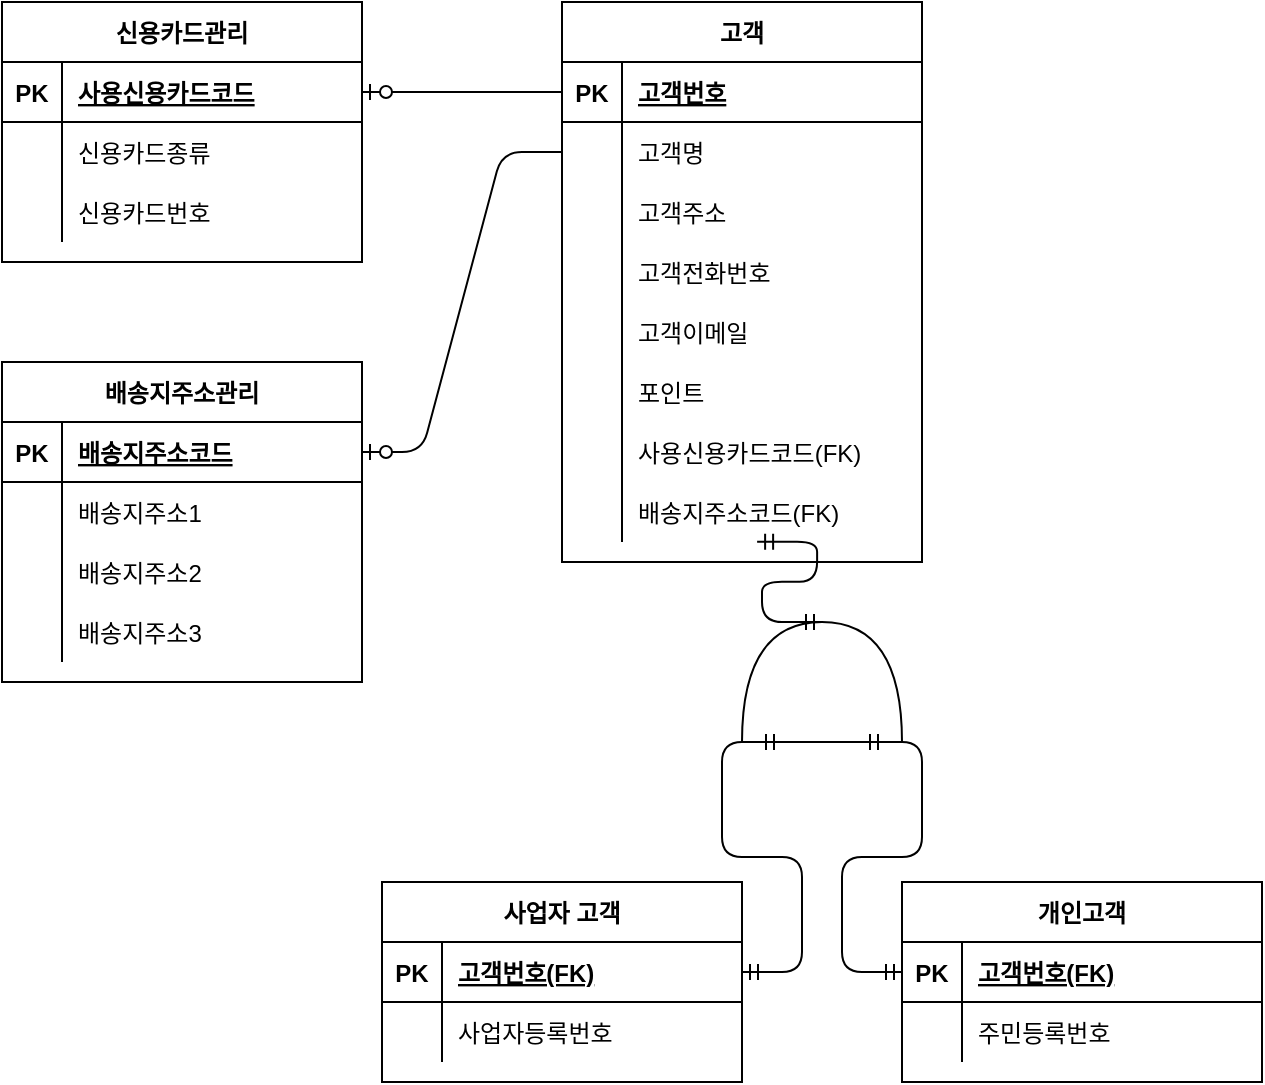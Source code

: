 <mxfile version="14.4.9" type="github">
  <diagram id="R2lEEEUBdFMjLlhIrx00" name="Page-1">
    <mxGraphModel dx="2031" dy="1183" grid="1" gridSize="10" guides="1" tooltips="1" connect="1" arrows="1" fold="1" page="1" pageScale="1" pageWidth="2000" pageHeight="2000" math="0" shadow="0" extFonts="Permanent Marker^https://fonts.googleapis.com/css?family=Permanent+Marker">
      <root>
        <mxCell id="0" />
        <mxCell id="1" parent="0" />
        <mxCell id="BWCBT2D36AkRkxdC_NX2-1" value="고객" style="shape=table;startSize=30;container=1;collapsible=1;childLayout=tableLayout;fixedRows=1;rowLines=0;fontStyle=1;align=center;resizeLast=1;" vertex="1" parent="1">
          <mxGeometry x="410" y="120" width="180" height="280" as="geometry" />
        </mxCell>
        <mxCell id="BWCBT2D36AkRkxdC_NX2-2" value="" style="shape=partialRectangle;collapsible=0;dropTarget=0;pointerEvents=0;fillColor=none;top=0;left=0;bottom=1;right=0;points=[[0,0.5],[1,0.5]];portConstraint=eastwest;" vertex="1" parent="BWCBT2D36AkRkxdC_NX2-1">
          <mxGeometry y="30" width="180" height="30" as="geometry" />
        </mxCell>
        <mxCell id="BWCBT2D36AkRkxdC_NX2-3" value="PK" style="shape=partialRectangle;connectable=0;fillColor=none;top=0;left=0;bottom=0;right=0;fontStyle=1;overflow=hidden;" vertex="1" parent="BWCBT2D36AkRkxdC_NX2-2">
          <mxGeometry width="30" height="30" as="geometry" />
        </mxCell>
        <mxCell id="BWCBT2D36AkRkxdC_NX2-4" value="고객번호" style="shape=partialRectangle;connectable=0;fillColor=none;top=0;left=0;bottom=0;right=0;align=left;spacingLeft=6;fontStyle=5;overflow=hidden;" vertex="1" parent="BWCBT2D36AkRkxdC_NX2-2">
          <mxGeometry x="30" width="150" height="30" as="geometry" />
        </mxCell>
        <mxCell id="BWCBT2D36AkRkxdC_NX2-5" value="" style="shape=partialRectangle;collapsible=0;dropTarget=0;pointerEvents=0;fillColor=none;top=0;left=0;bottom=0;right=0;points=[[0,0.5],[1,0.5]];portConstraint=eastwest;" vertex="1" parent="BWCBT2D36AkRkxdC_NX2-1">
          <mxGeometry y="60" width="180" height="30" as="geometry" />
        </mxCell>
        <mxCell id="BWCBT2D36AkRkxdC_NX2-6" value="" style="shape=partialRectangle;connectable=0;fillColor=none;top=0;left=0;bottom=0;right=0;editable=1;overflow=hidden;" vertex="1" parent="BWCBT2D36AkRkxdC_NX2-5">
          <mxGeometry width="30" height="30" as="geometry" />
        </mxCell>
        <mxCell id="BWCBT2D36AkRkxdC_NX2-7" value="고객명" style="shape=partialRectangle;connectable=0;fillColor=none;top=0;left=0;bottom=0;right=0;align=left;spacingLeft=6;overflow=hidden;" vertex="1" parent="BWCBT2D36AkRkxdC_NX2-5">
          <mxGeometry x="30" width="150" height="30" as="geometry" />
        </mxCell>
        <mxCell id="BWCBT2D36AkRkxdC_NX2-8" value="" style="shape=partialRectangle;collapsible=0;dropTarget=0;pointerEvents=0;fillColor=none;top=0;left=0;bottom=0;right=0;points=[[0,0.5],[1,0.5]];portConstraint=eastwest;" vertex="1" parent="BWCBT2D36AkRkxdC_NX2-1">
          <mxGeometry y="90" width="180" height="30" as="geometry" />
        </mxCell>
        <mxCell id="BWCBT2D36AkRkxdC_NX2-9" value="" style="shape=partialRectangle;connectable=0;fillColor=none;top=0;left=0;bottom=0;right=0;editable=1;overflow=hidden;" vertex="1" parent="BWCBT2D36AkRkxdC_NX2-8">
          <mxGeometry width="30" height="30" as="geometry" />
        </mxCell>
        <mxCell id="BWCBT2D36AkRkxdC_NX2-10" value="고객주소" style="shape=partialRectangle;connectable=0;fillColor=none;top=0;left=0;bottom=0;right=0;align=left;spacingLeft=6;overflow=hidden;" vertex="1" parent="BWCBT2D36AkRkxdC_NX2-8">
          <mxGeometry x="30" width="150" height="30" as="geometry" />
        </mxCell>
        <mxCell id="BWCBT2D36AkRkxdC_NX2-11" value="" style="shape=partialRectangle;collapsible=0;dropTarget=0;pointerEvents=0;fillColor=none;top=0;left=0;bottom=0;right=0;points=[[0,0.5],[1,0.5]];portConstraint=eastwest;" vertex="1" parent="BWCBT2D36AkRkxdC_NX2-1">
          <mxGeometry y="120" width="180" height="30" as="geometry" />
        </mxCell>
        <mxCell id="BWCBT2D36AkRkxdC_NX2-12" value="" style="shape=partialRectangle;connectable=0;fillColor=none;top=0;left=0;bottom=0;right=0;editable=1;overflow=hidden;" vertex="1" parent="BWCBT2D36AkRkxdC_NX2-11">
          <mxGeometry width="30" height="30" as="geometry" />
        </mxCell>
        <mxCell id="BWCBT2D36AkRkxdC_NX2-13" value="고객전화번호" style="shape=partialRectangle;connectable=0;fillColor=none;top=0;left=0;bottom=0;right=0;align=left;spacingLeft=6;overflow=hidden;" vertex="1" parent="BWCBT2D36AkRkxdC_NX2-11">
          <mxGeometry x="30" width="150" height="30" as="geometry" />
        </mxCell>
        <mxCell id="BWCBT2D36AkRkxdC_NX2-23" style="shape=partialRectangle;collapsible=0;dropTarget=0;pointerEvents=0;fillColor=none;top=0;left=0;bottom=0;right=0;points=[[0,0.5],[1,0.5]];portConstraint=eastwest;" vertex="1" parent="BWCBT2D36AkRkxdC_NX2-1">
          <mxGeometry y="150" width="180" height="30" as="geometry" />
        </mxCell>
        <mxCell id="BWCBT2D36AkRkxdC_NX2-24" style="shape=partialRectangle;connectable=0;fillColor=none;top=0;left=0;bottom=0;right=0;editable=1;overflow=hidden;" vertex="1" parent="BWCBT2D36AkRkxdC_NX2-23">
          <mxGeometry width="30" height="30" as="geometry" />
        </mxCell>
        <mxCell id="BWCBT2D36AkRkxdC_NX2-25" value="고객이메일" style="shape=partialRectangle;connectable=0;fillColor=none;top=0;left=0;bottom=0;right=0;align=left;spacingLeft=6;overflow=hidden;" vertex="1" parent="BWCBT2D36AkRkxdC_NX2-23">
          <mxGeometry x="30" width="150" height="30" as="geometry" />
        </mxCell>
        <mxCell id="BWCBT2D36AkRkxdC_NX2-35" style="shape=partialRectangle;collapsible=0;dropTarget=0;pointerEvents=0;fillColor=none;top=0;left=0;bottom=0;right=0;points=[[0,0.5],[1,0.5]];portConstraint=eastwest;" vertex="1" parent="BWCBT2D36AkRkxdC_NX2-1">
          <mxGeometry y="180" width="180" height="30" as="geometry" />
        </mxCell>
        <mxCell id="BWCBT2D36AkRkxdC_NX2-36" style="shape=partialRectangle;connectable=0;fillColor=none;top=0;left=0;bottom=0;right=0;editable=1;overflow=hidden;" vertex="1" parent="BWCBT2D36AkRkxdC_NX2-35">
          <mxGeometry width="30" height="30" as="geometry" />
        </mxCell>
        <mxCell id="BWCBT2D36AkRkxdC_NX2-37" value="포인트" style="shape=partialRectangle;connectable=0;fillColor=none;top=0;left=0;bottom=0;right=0;align=left;spacingLeft=6;overflow=hidden;" vertex="1" parent="BWCBT2D36AkRkxdC_NX2-35">
          <mxGeometry x="30" width="150" height="30" as="geometry" />
        </mxCell>
        <mxCell id="BWCBT2D36AkRkxdC_NX2-32" style="shape=partialRectangle;collapsible=0;dropTarget=0;pointerEvents=0;fillColor=none;top=0;left=0;bottom=0;right=0;points=[[0,0.5],[1,0.5]];portConstraint=eastwest;" vertex="1" parent="BWCBT2D36AkRkxdC_NX2-1">
          <mxGeometry y="210" width="180" height="30" as="geometry" />
        </mxCell>
        <mxCell id="BWCBT2D36AkRkxdC_NX2-33" style="shape=partialRectangle;connectable=0;fillColor=none;top=0;left=0;bottom=0;right=0;editable=1;overflow=hidden;" vertex="1" parent="BWCBT2D36AkRkxdC_NX2-32">
          <mxGeometry width="30" height="30" as="geometry" />
        </mxCell>
        <mxCell id="BWCBT2D36AkRkxdC_NX2-34" value="사용신용카드코드(FK)" style="shape=partialRectangle;connectable=0;fillColor=none;top=0;left=0;bottom=0;right=0;align=left;spacingLeft=6;overflow=hidden;" vertex="1" parent="BWCBT2D36AkRkxdC_NX2-32">
          <mxGeometry x="30" width="150" height="30" as="geometry" />
        </mxCell>
        <mxCell id="BWCBT2D36AkRkxdC_NX2-29" style="shape=partialRectangle;collapsible=0;dropTarget=0;pointerEvents=0;fillColor=none;top=0;left=0;bottom=0;right=0;points=[[0,0.5],[1,0.5]];portConstraint=eastwest;" vertex="1" parent="BWCBT2D36AkRkxdC_NX2-1">
          <mxGeometry y="240" width="180" height="30" as="geometry" />
        </mxCell>
        <mxCell id="BWCBT2D36AkRkxdC_NX2-30" style="shape=partialRectangle;connectable=0;fillColor=none;top=0;left=0;bottom=0;right=0;editable=1;overflow=hidden;" vertex="1" parent="BWCBT2D36AkRkxdC_NX2-29">
          <mxGeometry width="30" height="30" as="geometry" />
        </mxCell>
        <mxCell id="BWCBT2D36AkRkxdC_NX2-31" value="배송지주소코드(FK)" style="shape=partialRectangle;connectable=0;fillColor=none;top=0;left=0;bottom=0;right=0;align=left;spacingLeft=6;overflow=hidden;" vertex="1" parent="BWCBT2D36AkRkxdC_NX2-29">
          <mxGeometry x="30" width="150" height="30" as="geometry" />
        </mxCell>
        <mxCell id="BWCBT2D36AkRkxdC_NX2-38" value="신용카드관리" style="shape=table;startSize=30;container=1;collapsible=1;childLayout=tableLayout;fixedRows=1;rowLines=0;fontStyle=1;align=center;resizeLast=1;" vertex="1" parent="1">
          <mxGeometry x="130" y="120" width="180" height="130" as="geometry" />
        </mxCell>
        <mxCell id="BWCBT2D36AkRkxdC_NX2-39" value="" style="shape=partialRectangle;collapsible=0;dropTarget=0;pointerEvents=0;fillColor=none;top=0;left=0;bottom=1;right=0;points=[[0,0.5],[1,0.5]];portConstraint=eastwest;" vertex="1" parent="BWCBT2D36AkRkxdC_NX2-38">
          <mxGeometry y="30" width="180" height="30" as="geometry" />
        </mxCell>
        <mxCell id="BWCBT2D36AkRkxdC_NX2-40" value="PK" style="shape=partialRectangle;connectable=0;fillColor=none;top=0;left=0;bottom=0;right=0;fontStyle=1;overflow=hidden;" vertex="1" parent="BWCBT2D36AkRkxdC_NX2-39">
          <mxGeometry width="30" height="30" as="geometry" />
        </mxCell>
        <mxCell id="BWCBT2D36AkRkxdC_NX2-41" value="사용신용카드코드" style="shape=partialRectangle;connectable=0;fillColor=none;top=0;left=0;bottom=0;right=0;align=left;spacingLeft=6;fontStyle=5;overflow=hidden;" vertex="1" parent="BWCBT2D36AkRkxdC_NX2-39">
          <mxGeometry x="30" width="150" height="30" as="geometry" />
        </mxCell>
        <mxCell id="BWCBT2D36AkRkxdC_NX2-42" value="" style="shape=partialRectangle;collapsible=0;dropTarget=0;pointerEvents=0;fillColor=none;top=0;left=0;bottom=0;right=0;points=[[0,0.5],[1,0.5]];portConstraint=eastwest;" vertex="1" parent="BWCBT2D36AkRkxdC_NX2-38">
          <mxGeometry y="60" width="180" height="30" as="geometry" />
        </mxCell>
        <mxCell id="BWCBT2D36AkRkxdC_NX2-43" value="" style="shape=partialRectangle;connectable=0;fillColor=none;top=0;left=0;bottom=0;right=0;editable=1;overflow=hidden;" vertex="1" parent="BWCBT2D36AkRkxdC_NX2-42">
          <mxGeometry width="30" height="30" as="geometry" />
        </mxCell>
        <mxCell id="BWCBT2D36AkRkxdC_NX2-44" value="신용카드종류" style="shape=partialRectangle;connectable=0;fillColor=none;top=0;left=0;bottom=0;right=0;align=left;spacingLeft=6;overflow=hidden;" vertex="1" parent="BWCBT2D36AkRkxdC_NX2-42">
          <mxGeometry x="30" width="150" height="30" as="geometry" />
        </mxCell>
        <mxCell id="BWCBT2D36AkRkxdC_NX2-45" value="" style="shape=partialRectangle;collapsible=0;dropTarget=0;pointerEvents=0;fillColor=none;top=0;left=0;bottom=0;right=0;points=[[0,0.5],[1,0.5]];portConstraint=eastwest;" vertex="1" parent="BWCBT2D36AkRkxdC_NX2-38">
          <mxGeometry y="90" width="180" height="30" as="geometry" />
        </mxCell>
        <mxCell id="BWCBT2D36AkRkxdC_NX2-46" value="" style="shape=partialRectangle;connectable=0;fillColor=none;top=0;left=0;bottom=0;right=0;editable=1;overflow=hidden;" vertex="1" parent="BWCBT2D36AkRkxdC_NX2-45">
          <mxGeometry width="30" height="30" as="geometry" />
        </mxCell>
        <mxCell id="BWCBT2D36AkRkxdC_NX2-47" value="신용카드번호" style="shape=partialRectangle;connectable=0;fillColor=none;top=0;left=0;bottom=0;right=0;align=left;spacingLeft=6;overflow=hidden;" vertex="1" parent="BWCBT2D36AkRkxdC_NX2-45">
          <mxGeometry x="30" width="150" height="30" as="geometry" />
        </mxCell>
        <mxCell id="BWCBT2D36AkRkxdC_NX2-52" value="배송지주소관리" style="shape=table;startSize=30;container=1;collapsible=1;childLayout=tableLayout;fixedRows=1;rowLines=0;fontStyle=1;align=center;resizeLast=1;" vertex="1" parent="1">
          <mxGeometry x="130" y="300" width="180" height="160" as="geometry" />
        </mxCell>
        <mxCell id="BWCBT2D36AkRkxdC_NX2-53" value="" style="shape=partialRectangle;collapsible=0;dropTarget=0;pointerEvents=0;fillColor=none;top=0;left=0;bottom=1;right=0;points=[[0,0.5],[1,0.5]];portConstraint=eastwest;" vertex="1" parent="BWCBT2D36AkRkxdC_NX2-52">
          <mxGeometry y="30" width="180" height="30" as="geometry" />
        </mxCell>
        <mxCell id="BWCBT2D36AkRkxdC_NX2-54" value="PK" style="shape=partialRectangle;connectable=0;fillColor=none;top=0;left=0;bottom=0;right=0;fontStyle=1;overflow=hidden;" vertex="1" parent="BWCBT2D36AkRkxdC_NX2-53">
          <mxGeometry width="30" height="30" as="geometry" />
        </mxCell>
        <mxCell id="BWCBT2D36AkRkxdC_NX2-55" value="배송지주소코드" style="shape=partialRectangle;connectable=0;fillColor=none;top=0;left=0;bottom=0;right=0;align=left;spacingLeft=6;fontStyle=5;overflow=hidden;" vertex="1" parent="BWCBT2D36AkRkxdC_NX2-53">
          <mxGeometry x="30" width="150" height="30" as="geometry" />
        </mxCell>
        <mxCell id="BWCBT2D36AkRkxdC_NX2-56" value="" style="shape=partialRectangle;collapsible=0;dropTarget=0;pointerEvents=0;fillColor=none;top=0;left=0;bottom=0;right=0;points=[[0,0.5],[1,0.5]];portConstraint=eastwest;" vertex="1" parent="BWCBT2D36AkRkxdC_NX2-52">
          <mxGeometry y="60" width="180" height="30" as="geometry" />
        </mxCell>
        <mxCell id="BWCBT2D36AkRkxdC_NX2-57" value="" style="shape=partialRectangle;connectable=0;fillColor=none;top=0;left=0;bottom=0;right=0;editable=1;overflow=hidden;" vertex="1" parent="BWCBT2D36AkRkxdC_NX2-56">
          <mxGeometry width="30" height="30" as="geometry" />
        </mxCell>
        <mxCell id="BWCBT2D36AkRkxdC_NX2-58" value="배송지주소1" style="shape=partialRectangle;connectable=0;fillColor=none;top=0;left=0;bottom=0;right=0;align=left;spacingLeft=6;overflow=hidden;" vertex="1" parent="BWCBT2D36AkRkxdC_NX2-56">
          <mxGeometry x="30" width="150" height="30" as="geometry" />
        </mxCell>
        <mxCell id="BWCBT2D36AkRkxdC_NX2-59" value="" style="shape=partialRectangle;collapsible=0;dropTarget=0;pointerEvents=0;fillColor=none;top=0;left=0;bottom=0;right=0;points=[[0,0.5],[1,0.5]];portConstraint=eastwest;" vertex="1" parent="BWCBT2D36AkRkxdC_NX2-52">
          <mxGeometry y="90" width="180" height="30" as="geometry" />
        </mxCell>
        <mxCell id="BWCBT2D36AkRkxdC_NX2-60" value="" style="shape=partialRectangle;connectable=0;fillColor=none;top=0;left=0;bottom=0;right=0;editable=1;overflow=hidden;" vertex="1" parent="BWCBT2D36AkRkxdC_NX2-59">
          <mxGeometry width="30" height="30" as="geometry" />
        </mxCell>
        <mxCell id="BWCBT2D36AkRkxdC_NX2-61" value="배송지주소2" style="shape=partialRectangle;connectable=0;fillColor=none;top=0;left=0;bottom=0;right=0;align=left;spacingLeft=6;overflow=hidden;" vertex="1" parent="BWCBT2D36AkRkxdC_NX2-59">
          <mxGeometry x="30" width="150" height="30" as="geometry" />
        </mxCell>
        <mxCell id="BWCBT2D36AkRkxdC_NX2-62" value="" style="shape=partialRectangle;collapsible=0;dropTarget=0;pointerEvents=0;fillColor=none;top=0;left=0;bottom=0;right=0;points=[[0,0.5],[1,0.5]];portConstraint=eastwest;" vertex="1" parent="BWCBT2D36AkRkxdC_NX2-52">
          <mxGeometry y="120" width="180" height="30" as="geometry" />
        </mxCell>
        <mxCell id="BWCBT2D36AkRkxdC_NX2-63" value="" style="shape=partialRectangle;connectable=0;fillColor=none;top=0;left=0;bottom=0;right=0;editable=1;overflow=hidden;" vertex="1" parent="BWCBT2D36AkRkxdC_NX2-62">
          <mxGeometry width="30" height="30" as="geometry" />
        </mxCell>
        <mxCell id="BWCBT2D36AkRkxdC_NX2-64" value="배송지주소3" style="shape=partialRectangle;connectable=0;fillColor=none;top=0;left=0;bottom=0;right=0;align=left;spacingLeft=6;overflow=hidden;" vertex="1" parent="BWCBT2D36AkRkxdC_NX2-62">
          <mxGeometry x="30" width="150" height="30" as="geometry" />
        </mxCell>
        <mxCell id="BWCBT2D36AkRkxdC_NX2-65" value="" style="edgeStyle=entityRelationEdgeStyle;fontSize=12;html=1;endArrow=ERzeroToOne;endFill=1;entryX=1;entryY=0.5;entryDx=0;entryDy=0;exitX=0;exitY=0.5;exitDx=0;exitDy=0;" edge="1" parent="1" source="BWCBT2D36AkRkxdC_NX2-5" target="BWCBT2D36AkRkxdC_NX2-53">
          <mxGeometry width="100" height="100" relative="1" as="geometry">
            <mxPoint x="340" y="530" as="sourcePoint" />
            <mxPoint x="440" y="430" as="targetPoint" />
          </mxGeometry>
        </mxCell>
        <mxCell id="BWCBT2D36AkRkxdC_NX2-66" value="" style="edgeStyle=entityRelationEdgeStyle;fontSize=12;html=1;endArrow=ERzeroToOne;endFill=1;entryX=1;entryY=0.5;entryDx=0;entryDy=0;exitX=0;exitY=0.5;exitDx=0;exitDy=0;" edge="1" parent="1" source="BWCBT2D36AkRkxdC_NX2-2" target="BWCBT2D36AkRkxdC_NX2-39">
          <mxGeometry width="100" height="100" relative="1" as="geometry">
            <mxPoint x="750" y="470" as="sourcePoint" />
            <mxPoint x="850" y="370" as="targetPoint" />
          </mxGeometry>
        </mxCell>
        <mxCell id="BWCBT2D36AkRkxdC_NX2-67" value="" style="shape=or;whiteSpace=wrap;html=1;rotation=-90;" vertex="1" parent="1">
          <mxGeometry x="510" y="420" width="60" height="80" as="geometry" />
        </mxCell>
        <mxCell id="BWCBT2D36AkRkxdC_NX2-68" value="개인고객" style="shape=table;startSize=30;container=1;collapsible=1;childLayout=tableLayout;fixedRows=1;rowLines=0;fontStyle=1;align=center;resizeLast=1;" vertex="1" parent="1">
          <mxGeometry x="580" y="560" width="180" height="100" as="geometry" />
        </mxCell>
        <mxCell id="BWCBT2D36AkRkxdC_NX2-69" value="" style="shape=partialRectangle;collapsible=0;dropTarget=0;pointerEvents=0;fillColor=none;top=0;left=0;bottom=1;right=0;points=[[0,0.5],[1,0.5]];portConstraint=eastwest;" vertex="1" parent="BWCBT2D36AkRkxdC_NX2-68">
          <mxGeometry y="30" width="180" height="30" as="geometry" />
        </mxCell>
        <mxCell id="BWCBT2D36AkRkxdC_NX2-70" value="PK" style="shape=partialRectangle;connectable=0;fillColor=none;top=0;left=0;bottom=0;right=0;fontStyle=1;overflow=hidden;" vertex="1" parent="BWCBT2D36AkRkxdC_NX2-69">
          <mxGeometry width="30" height="30" as="geometry" />
        </mxCell>
        <mxCell id="BWCBT2D36AkRkxdC_NX2-71" value="고객번호(FK)" style="shape=partialRectangle;connectable=0;fillColor=none;top=0;left=0;bottom=0;right=0;align=left;spacingLeft=6;fontStyle=5;overflow=hidden;" vertex="1" parent="BWCBT2D36AkRkxdC_NX2-69">
          <mxGeometry x="30" width="150" height="30" as="geometry" />
        </mxCell>
        <mxCell id="BWCBT2D36AkRkxdC_NX2-72" value="" style="shape=partialRectangle;collapsible=0;dropTarget=0;pointerEvents=0;fillColor=none;top=0;left=0;bottom=0;right=0;points=[[0,0.5],[1,0.5]];portConstraint=eastwest;" vertex="1" parent="BWCBT2D36AkRkxdC_NX2-68">
          <mxGeometry y="60" width="180" height="30" as="geometry" />
        </mxCell>
        <mxCell id="BWCBT2D36AkRkxdC_NX2-73" value="" style="shape=partialRectangle;connectable=0;fillColor=none;top=0;left=0;bottom=0;right=0;editable=1;overflow=hidden;" vertex="1" parent="BWCBT2D36AkRkxdC_NX2-72">
          <mxGeometry width="30" height="30" as="geometry" />
        </mxCell>
        <mxCell id="BWCBT2D36AkRkxdC_NX2-74" value="주민등록번호" style="shape=partialRectangle;connectable=0;fillColor=none;top=0;left=0;bottom=0;right=0;align=left;spacingLeft=6;overflow=hidden;" vertex="1" parent="BWCBT2D36AkRkxdC_NX2-72">
          <mxGeometry x="30" width="150" height="30" as="geometry" />
        </mxCell>
        <mxCell id="BWCBT2D36AkRkxdC_NX2-81" value="사업자 고객" style="shape=table;startSize=30;container=1;collapsible=1;childLayout=tableLayout;fixedRows=1;rowLines=0;fontStyle=1;align=center;resizeLast=1;" vertex="1" parent="1">
          <mxGeometry x="320" y="560" width="180" height="100" as="geometry" />
        </mxCell>
        <mxCell id="BWCBT2D36AkRkxdC_NX2-82" value="" style="shape=partialRectangle;collapsible=0;dropTarget=0;pointerEvents=0;fillColor=none;top=0;left=0;bottom=1;right=0;points=[[0,0.5],[1,0.5]];portConstraint=eastwest;" vertex="1" parent="BWCBT2D36AkRkxdC_NX2-81">
          <mxGeometry y="30" width="180" height="30" as="geometry" />
        </mxCell>
        <mxCell id="BWCBT2D36AkRkxdC_NX2-83" value="PK" style="shape=partialRectangle;connectable=0;fillColor=none;top=0;left=0;bottom=0;right=0;fontStyle=1;overflow=hidden;" vertex="1" parent="BWCBT2D36AkRkxdC_NX2-82">
          <mxGeometry width="30" height="30" as="geometry" />
        </mxCell>
        <mxCell id="BWCBT2D36AkRkxdC_NX2-84" value="고객번호(FK)" style="shape=partialRectangle;connectable=0;fillColor=none;top=0;left=0;bottom=0;right=0;align=left;spacingLeft=6;fontStyle=5;overflow=hidden;" vertex="1" parent="BWCBT2D36AkRkxdC_NX2-82">
          <mxGeometry x="30" width="150" height="30" as="geometry" />
        </mxCell>
        <mxCell id="BWCBT2D36AkRkxdC_NX2-85" value="" style="shape=partialRectangle;collapsible=0;dropTarget=0;pointerEvents=0;fillColor=none;top=0;left=0;bottom=0;right=0;points=[[0,0.5],[1,0.5]];portConstraint=eastwest;" vertex="1" parent="BWCBT2D36AkRkxdC_NX2-81">
          <mxGeometry y="60" width="180" height="30" as="geometry" />
        </mxCell>
        <mxCell id="BWCBT2D36AkRkxdC_NX2-86" value="" style="shape=partialRectangle;connectable=0;fillColor=none;top=0;left=0;bottom=0;right=0;editable=1;overflow=hidden;" vertex="1" parent="BWCBT2D36AkRkxdC_NX2-85">
          <mxGeometry width="30" height="30" as="geometry" />
        </mxCell>
        <mxCell id="BWCBT2D36AkRkxdC_NX2-87" value="사업자등록번호" style="shape=partialRectangle;connectable=0;fillColor=none;top=0;left=0;bottom=0;right=0;align=left;spacingLeft=6;overflow=hidden;" vertex="1" parent="BWCBT2D36AkRkxdC_NX2-85">
          <mxGeometry x="30" width="150" height="30" as="geometry" />
        </mxCell>
        <mxCell id="BWCBT2D36AkRkxdC_NX2-95" value="" style="edgeStyle=entityRelationEdgeStyle;fontSize=12;html=1;endArrow=ERmandOne;startArrow=ERmandOne;exitX=1;exitY=0.5;exitDx=0;exitDy=0;entryX=0;entryY=0.25;entryDx=0;entryDy=0;entryPerimeter=0;" edge="1" parent="1" source="BWCBT2D36AkRkxdC_NX2-82" target="BWCBT2D36AkRkxdC_NX2-67">
          <mxGeometry width="100" height="100" relative="1" as="geometry">
            <mxPoint x="670" y="450" as="sourcePoint" />
            <mxPoint x="770" y="350" as="targetPoint" />
          </mxGeometry>
        </mxCell>
        <mxCell id="BWCBT2D36AkRkxdC_NX2-96" value="" style="edgeStyle=entityRelationEdgeStyle;fontSize=12;html=1;endArrow=ERmandOne;startArrow=ERmandOne;exitX=1;exitY=0.5;exitDx=0;exitDy=0;exitPerimeter=0;entryX=0.542;entryY=0.995;entryDx=0;entryDy=0;entryPerimeter=0;" edge="1" parent="1" source="BWCBT2D36AkRkxdC_NX2-67" target="BWCBT2D36AkRkxdC_NX2-29">
          <mxGeometry width="100" height="100" relative="1" as="geometry">
            <mxPoint x="630" y="440" as="sourcePoint" />
            <mxPoint x="535" y="375" as="targetPoint" />
          </mxGeometry>
        </mxCell>
        <mxCell id="BWCBT2D36AkRkxdC_NX2-97" value="" style="edgeStyle=entityRelationEdgeStyle;fontSize=12;html=1;endArrow=ERmandOne;startArrow=ERmandOne;exitX=0;exitY=0.5;exitDx=0;exitDy=0;entryX=0;entryY=0.75;entryDx=0;entryDy=0;entryPerimeter=0;" edge="1" parent="1" source="BWCBT2D36AkRkxdC_NX2-69" target="BWCBT2D36AkRkxdC_NX2-67">
          <mxGeometry width="100" height="100" relative="1" as="geometry">
            <mxPoint x="670" y="450" as="sourcePoint" />
            <mxPoint x="770" y="350" as="targetPoint" />
          </mxGeometry>
        </mxCell>
      </root>
    </mxGraphModel>
  </diagram>
</mxfile>
